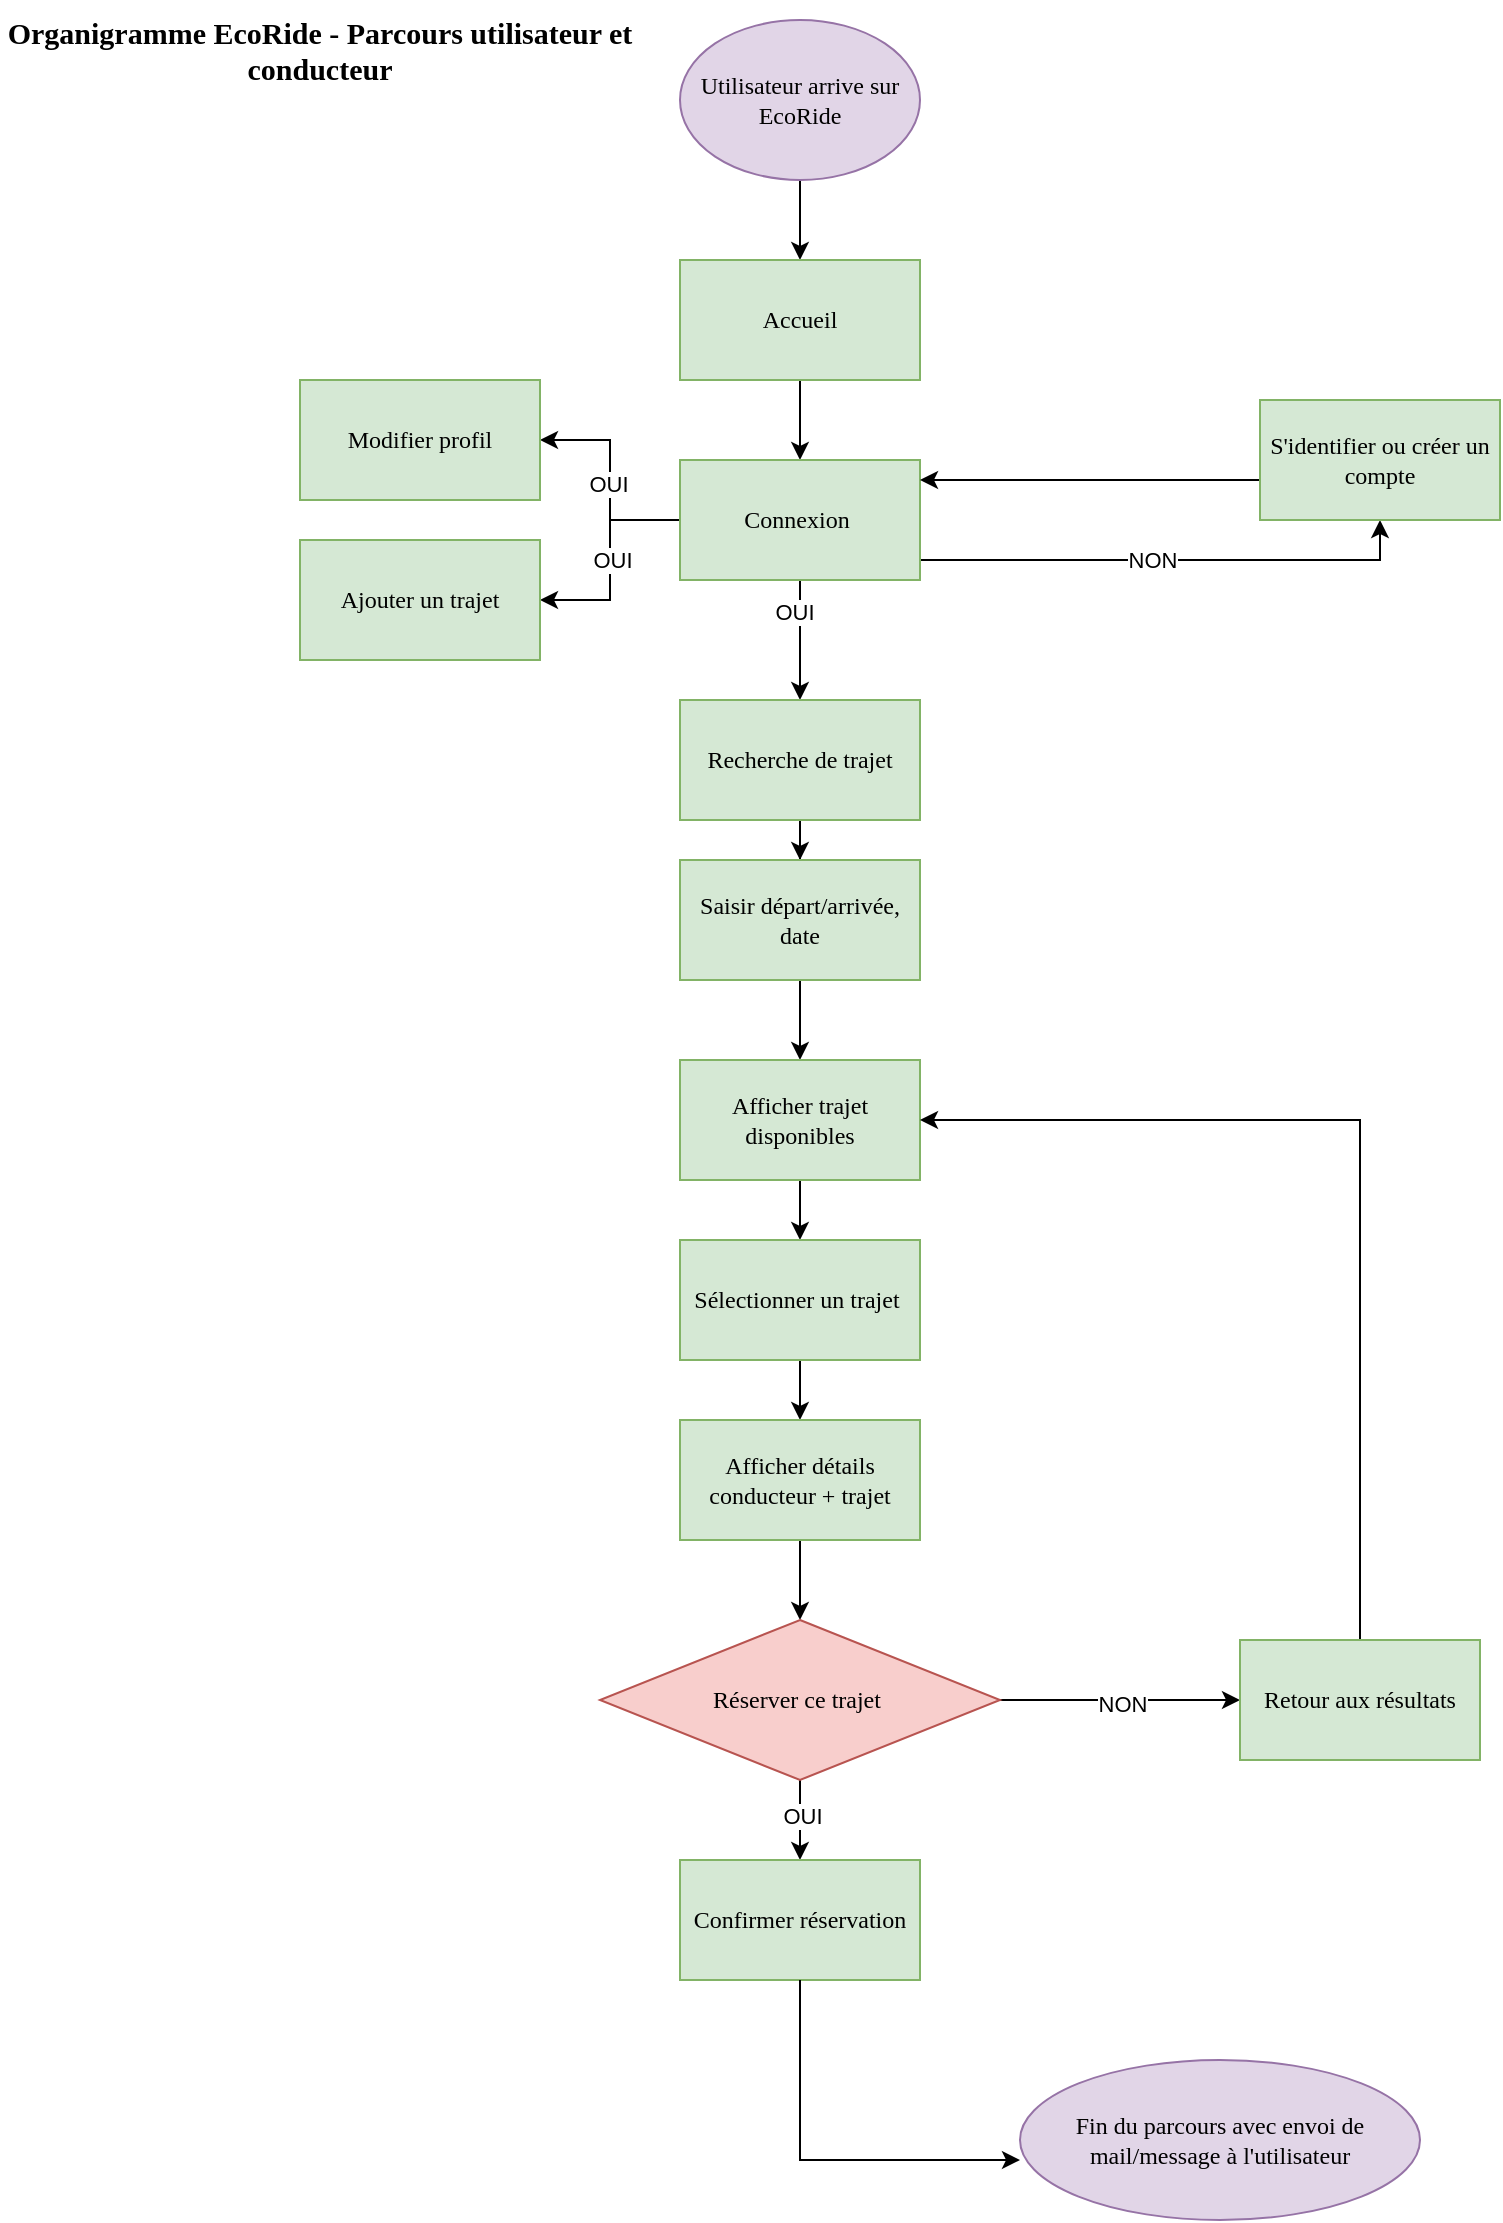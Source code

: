<mxfile version="28.1.0">
  <diagram name="Page-1" id="fb245K60vPVSkVotKrJi">
    <mxGraphModel dx="786" dy="451" grid="1" gridSize="10" guides="1" tooltips="1" connect="1" arrows="1" fold="1" page="1" pageScale="1" pageWidth="827" pageHeight="1169" math="0" shadow="0">
      <root>
        <mxCell id="0" />
        <mxCell id="1" parent="0" />
        <mxCell id="1nkeRKx5x595rjufG5Mj-3" value="" style="edgeStyle=orthogonalEdgeStyle;rounded=0;orthogonalLoop=1;jettySize=auto;html=1;" parent="1" source="1nkeRKx5x595rjufG5Mj-1" target="1nkeRKx5x595rjufG5Mj-2" edge="1">
          <mxGeometry relative="1" as="geometry" />
        </mxCell>
        <mxCell id="1nkeRKx5x595rjufG5Mj-1" value="&lt;font dir=&quot;auto&quot; style=&quot;vertical-align: inherit;&quot;&gt;&lt;font dir=&quot;auto&quot; style=&quot;vertical-align: inherit;&quot;&gt;Utilisateur arrive sur EcoRide&lt;/font&gt;&lt;/font&gt;" style="ellipse;whiteSpace=wrap;html=1;fillColor=#e1d5e7;strokeColor=#9673a6;fontFamily=Verdana;" parent="1" vertex="1">
          <mxGeometry x="340" y="20" width="120" height="80" as="geometry" />
        </mxCell>
        <mxCell id="1nkeRKx5x595rjufG5Mj-5" value="" style="edgeStyle=orthogonalEdgeStyle;rounded=0;orthogonalLoop=1;jettySize=auto;html=1;" parent="1" source="1nkeRKx5x595rjufG5Mj-2" target="1nkeRKx5x595rjufG5Mj-4" edge="1">
          <mxGeometry relative="1" as="geometry" />
        </mxCell>
        <mxCell id="1nkeRKx5x595rjufG5Mj-2" value="&lt;font dir=&quot;auto&quot; style=&quot;vertical-align: inherit;&quot;&gt;&lt;font dir=&quot;auto&quot; style=&quot;vertical-align: inherit;&quot;&gt;Accueil&lt;/font&gt;&lt;/font&gt;" style="rounded=0;whiteSpace=wrap;html=1;fillColor=#d5e8d4;strokeColor=#82b366;fontFamily=Comic Sans MS;" parent="1" vertex="1">
          <mxGeometry x="340" y="140" width="120" height="60" as="geometry" />
        </mxCell>
        <mxCell id="1nkeRKx5x595rjufG5Mj-7" value="" style="edgeStyle=orthogonalEdgeStyle;rounded=0;orthogonalLoop=1;jettySize=auto;html=1;" parent="1" source="1nkeRKx5x595rjufG5Mj-4" edge="1">
          <mxGeometry relative="1" as="geometry">
            <mxPoint x="400" y="360" as="targetPoint" />
          </mxGeometry>
        </mxCell>
        <mxCell id="1nkeRKx5x595rjufG5Mj-8" value="&lt;font style=&quot;vertical-align: inherit;&quot; dir=&quot;auto&quot;&gt;&lt;font style=&quot;vertical-align: inherit;&quot; dir=&quot;auto&quot;&gt;OUI&lt;/font&gt;&lt;/font&gt;" style="edgeLabel;html=1;align=center;verticalAlign=middle;resizable=0;points=[];" parent="1nkeRKx5x595rjufG5Mj-7" vertex="1" connectable="0">
          <mxGeometry x="-0.492" y="-3" relative="1" as="geometry">
            <mxPoint as="offset" />
          </mxGeometry>
        </mxCell>
        <mxCell id="1nkeRKx5x595rjufG5Mj-10" value="" style="edgeStyle=orthogonalEdgeStyle;rounded=0;orthogonalLoop=1;jettySize=auto;html=1;" parent="1" source="1nkeRKx5x595rjufG5Mj-4" target="1nkeRKx5x595rjufG5Mj-9" edge="1">
          <mxGeometry relative="1" as="geometry">
            <Array as="points">
              <mxPoint x="690" y="290" />
            </Array>
          </mxGeometry>
        </mxCell>
        <mxCell id="1nkeRKx5x595rjufG5Mj-11" value="&lt;font style=&quot;vertical-align: inherit;&quot; dir=&quot;auto&quot;&gt;&lt;font style=&quot;vertical-align: inherit;&quot; dir=&quot;auto&quot;&gt;NON&lt;/font&gt;&lt;/font&gt;" style="edgeLabel;html=1;align=center;verticalAlign=middle;resizable=0;points=[];" parent="1nkeRKx5x595rjufG5Mj-10" vertex="1" connectable="0">
          <mxGeometry x="-0.075" relative="1" as="geometry">
            <mxPoint as="offset" />
          </mxGeometry>
        </mxCell>
        <mxCell id="1nkeRKx5x595rjufG5Mj-44" value="" style="edgeStyle=orthogonalEdgeStyle;rounded=0;orthogonalLoop=1;jettySize=auto;html=1;" parent="1" source="1nkeRKx5x595rjufG5Mj-4" target="1nkeRKx5x595rjufG5Mj-43" edge="1">
          <mxGeometry relative="1" as="geometry">
            <Array as="points">
              <mxPoint x="305" y="270" />
              <mxPoint x="305" y="230" />
            </Array>
          </mxGeometry>
        </mxCell>
        <mxCell id="1nkeRKx5x595rjufG5Mj-45" value="OUI" style="edgeLabel;html=1;align=center;verticalAlign=middle;resizable=0;points=[];" parent="1nkeRKx5x595rjufG5Mj-44" vertex="1" connectable="0">
          <mxGeometry x="-0.025" y="1" relative="1" as="geometry">
            <mxPoint as="offset" />
          </mxGeometry>
        </mxCell>
        <mxCell id="1nkeRKx5x595rjufG5Mj-48" value="" style="edgeStyle=orthogonalEdgeStyle;rounded=0;orthogonalLoop=1;jettySize=auto;html=1;" parent="1" source="1nkeRKx5x595rjufG5Mj-4" target="1nkeRKx5x595rjufG5Mj-47" edge="1">
          <mxGeometry relative="1" as="geometry" />
        </mxCell>
        <mxCell id="1nkeRKx5x595rjufG5Mj-49" value="OUI" style="edgeLabel;html=1;align=center;verticalAlign=middle;resizable=0;points=[];" parent="1nkeRKx5x595rjufG5Mj-48" vertex="1" connectable="0">
          <mxGeometry x="-0.012" y="1" relative="1" as="geometry">
            <mxPoint as="offset" />
          </mxGeometry>
        </mxCell>
        <mxCell id="1nkeRKx5x595rjufG5Mj-4" value="&lt;font dir=&quot;auto&quot; style=&quot;vertical-align: inherit;&quot;&gt;&lt;font dir=&quot;auto&quot; style=&quot;vertical-align: inherit;&quot;&gt;&lt;font dir=&quot;auto&quot; style=&quot;vertical-align: inherit;&quot;&gt;&lt;font dir=&quot;auto&quot; style=&quot;vertical-align: inherit;&quot;&gt;Connexion&amp;nbsp;&lt;/font&gt;&lt;/font&gt;&lt;/font&gt;&lt;/font&gt;" style="rounded=0;whiteSpace=wrap;html=1;fillColor=#d5e8d4;strokeColor=#82b366;fontFamily=Comic Sans MS;" parent="1" vertex="1">
          <mxGeometry x="340" y="240" width="120" height="60" as="geometry" />
        </mxCell>
        <mxCell id="1nkeRKx5x595rjufG5Mj-17" value="" style="edgeStyle=orthogonalEdgeStyle;rounded=0;orthogonalLoop=1;jettySize=auto;html=1;" parent="1" edge="1">
          <mxGeometry relative="1" as="geometry">
            <mxPoint x="630" y="260.0" as="sourcePoint" />
            <mxPoint x="460" y="250" as="targetPoint" />
            <Array as="points">
              <mxPoint x="630" y="250" />
            </Array>
          </mxGeometry>
        </mxCell>
        <mxCell id="1nkeRKx5x595rjufG5Mj-9" value="&lt;font dir=&quot;auto&quot; style=&quot;vertical-align: inherit;&quot;&gt;&lt;font dir=&quot;auto&quot; style=&quot;vertical-align: inherit;&quot;&gt;&lt;font dir=&quot;auto&quot; style=&quot;vertical-align: inherit;&quot;&gt;&lt;font dir=&quot;auto&quot; style=&quot;vertical-align: inherit;&quot;&gt;S&#39;identifier ou créer un compte&lt;/font&gt;&lt;/font&gt;&lt;/font&gt;&lt;/font&gt;" style="rounded=0;whiteSpace=wrap;html=1;fillColor=#d5e8d4;strokeColor=#82b366;fontFamily=Comic Sans MS;" parent="1" vertex="1">
          <mxGeometry x="630" y="210" width="120" height="60" as="geometry" />
        </mxCell>
        <mxCell id="1nkeRKx5x595rjufG5Mj-14" value="" style="edgeStyle=orthogonalEdgeStyle;rounded=0;orthogonalLoop=1;jettySize=auto;html=1;" parent="1" source="1nkeRKx5x595rjufG5Mj-12" target="1nkeRKx5x595rjufG5Mj-13" edge="1">
          <mxGeometry relative="1" as="geometry" />
        </mxCell>
        <mxCell id="1nkeRKx5x595rjufG5Mj-12" value="&lt;font dir=&quot;auto&quot; style=&quot;vertical-align: inherit;&quot;&gt;&lt;font dir=&quot;auto&quot; style=&quot;vertical-align: inherit;&quot;&gt;Recherche de trajet&lt;/font&gt;&lt;/font&gt;" style="rounded=0;whiteSpace=wrap;html=1;fillColor=#d5e8d4;strokeColor=#82b366;fontFamily=Comic Sans MS;" parent="1" vertex="1">
          <mxGeometry x="340" y="360" width="120" height="60" as="geometry" />
        </mxCell>
        <mxCell id="1nkeRKx5x595rjufG5Mj-24" value="" style="edgeStyle=orthogonalEdgeStyle;rounded=0;orthogonalLoop=1;jettySize=auto;html=1;" parent="1" source="1nkeRKx5x595rjufG5Mj-13" target="1nkeRKx5x595rjufG5Mj-19" edge="1">
          <mxGeometry relative="1" as="geometry" />
        </mxCell>
        <mxCell id="1nkeRKx5x595rjufG5Mj-13" value="&lt;font dir=&quot;auto&quot; style=&quot;vertical-align: inherit;&quot;&gt;&lt;font dir=&quot;auto&quot; style=&quot;vertical-align: inherit;&quot;&gt;&lt;font dir=&quot;auto&quot; style=&quot;vertical-align: inherit;&quot;&gt;&lt;font dir=&quot;auto&quot; style=&quot;vertical-align: inherit;&quot;&gt;Saisir départ/arrivée, date&lt;/font&gt;&lt;/font&gt;&lt;/font&gt;&lt;/font&gt;" style="rounded=0;whiteSpace=wrap;html=1;fillColor=#d5e8d4;strokeColor=#82b366;fontFamily=Comic Sans MS;" parent="1" vertex="1">
          <mxGeometry x="340" y="440" width="120" height="60" as="geometry" />
        </mxCell>
        <mxCell id="1nkeRKx5x595rjufG5Mj-26" value="" style="edgeStyle=orthogonalEdgeStyle;rounded=0;orthogonalLoop=1;jettySize=auto;html=1;" parent="1" source="1nkeRKx5x595rjufG5Mj-19" target="1nkeRKx5x595rjufG5Mj-25" edge="1">
          <mxGeometry relative="1" as="geometry" />
        </mxCell>
        <mxCell id="1nkeRKx5x595rjufG5Mj-19" value="Afficher trajet disponibles" style="rounded=0;whiteSpace=wrap;html=1;fillColor=#d5e8d4;strokeColor=#82b366;fontFamily=Comic Sans MS;" parent="1" vertex="1">
          <mxGeometry x="340" y="540" width="120" height="60" as="geometry" />
        </mxCell>
        <mxCell id="1nkeRKx5x595rjufG5Mj-28" value="" style="edgeStyle=orthogonalEdgeStyle;rounded=0;orthogonalLoop=1;jettySize=auto;html=1;" parent="1" source="1nkeRKx5x595rjufG5Mj-25" target="1nkeRKx5x595rjufG5Mj-27" edge="1">
          <mxGeometry relative="1" as="geometry" />
        </mxCell>
        <mxCell id="1nkeRKx5x595rjufG5Mj-25" value="Sélectionner un trajet&amp;nbsp;" style="rounded=0;whiteSpace=wrap;html=1;fillColor=#d5e8d4;strokeColor=#82b366;fontFamily=Comic Sans MS;" parent="1" vertex="1">
          <mxGeometry x="340" y="630" width="120" height="60" as="geometry" />
        </mxCell>
        <mxCell id="1nkeRKx5x595rjufG5Mj-30" value="" style="edgeStyle=orthogonalEdgeStyle;rounded=0;orthogonalLoop=1;jettySize=auto;html=1;" parent="1" source="1nkeRKx5x595rjufG5Mj-27" target="1nkeRKx5x595rjufG5Mj-29" edge="1">
          <mxGeometry relative="1" as="geometry" />
        </mxCell>
        <mxCell id="1nkeRKx5x595rjufG5Mj-27" value="Afficher détails conducteur + trajet" style="rounded=0;whiteSpace=wrap;html=1;fillColor=#d5e8d4;strokeColor=#82b366;fontFamily=Comic Sans MS;" parent="1" vertex="1">
          <mxGeometry x="340" y="720" width="120" height="60" as="geometry" />
        </mxCell>
        <mxCell id="1nkeRKx5x595rjufG5Mj-32" value="" style="edgeStyle=orthogonalEdgeStyle;rounded=0;orthogonalLoop=1;jettySize=auto;html=1;" parent="1" source="1nkeRKx5x595rjufG5Mj-29" target="1nkeRKx5x595rjufG5Mj-31" edge="1">
          <mxGeometry relative="1" as="geometry" />
        </mxCell>
        <mxCell id="1nkeRKx5x595rjufG5Mj-33" value="NON" style="edgeLabel;html=1;align=center;verticalAlign=middle;resizable=0;points=[];" parent="1nkeRKx5x595rjufG5Mj-32" vertex="1" connectable="0">
          <mxGeometry x="0.017" y="-2" relative="1" as="geometry">
            <mxPoint as="offset" />
          </mxGeometry>
        </mxCell>
        <mxCell id="1nkeRKx5x595rjufG5Mj-37" value="" style="edgeStyle=orthogonalEdgeStyle;rounded=0;orthogonalLoop=1;jettySize=auto;html=1;" parent="1" source="1nkeRKx5x595rjufG5Mj-29" target="1nkeRKx5x595rjufG5Mj-36" edge="1">
          <mxGeometry relative="1" as="geometry" />
        </mxCell>
        <mxCell id="1nkeRKx5x595rjufG5Mj-38" value="OUI" style="edgeLabel;html=1;align=center;verticalAlign=middle;resizable=0;points=[];" parent="1nkeRKx5x595rjufG5Mj-37" vertex="1" connectable="0">
          <mxGeometry x="-0.1" y="1" relative="1" as="geometry">
            <mxPoint as="offset" />
          </mxGeometry>
        </mxCell>
        <mxCell id="1nkeRKx5x595rjufG5Mj-29" value="Réserver ce trajet&amp;nbsp;" style="rhombus;whiteSpace=wrap;html=1;fillColor=#f8cecc;strokeColor=#b85450;fontFamily=Tahoma;" parent="1" vertex="1">
          <mxGeometry x="300" y="820" width="200" height="80" as="geometry" />
        </mxCell>
        <mxCell id="1nkeRKx5x595rjufG5Mj-35" style="edgeStyle=orthogonalEdgeStyle;rounded=0;orthogonalLoop=1;jettySize=auto;html=1;exitX=0.5;exitY=0;exitDx=0;exitDy=0;entryX=1;entryY=0.5;entryDx=0;entryDy=0;" parent="1" source="1nkeRKx5x595rjufG5Mj-31" target="1nkeRKx5x595rjufG5Mj-19" edge="1">
          <mxGeometry relative="1" as="geometry" />
        </mxCell>
        <mxCell id="1nkeRKx5x595rjufG5Mj-31" value="Retour aux résultats" style="whiteSpace=wrap;html=1;fillColor=#d5e8d4;strokeColor=#82b366;fontFamily=Comic Sans MS;" parent="1" vertex="1">
          <mxGeometry x="620" y="830" width="120" height="60" as="geometry" />
        </mxCell>
        <mxCell id="1nkeRKx5x595rjufG5Mj-36" value="Confirmer réservation" style="rounded=0;whiteSpace=wrap;html=1;fillColor=#d5e8d4;strokeColor=#82b366;fontFamily=Comic Sans MS;" parent="1" vertex="1">
          <mxGeometry x="340" y="940" width="120" height="60" as="geometry" />
        </mxCell>
        <mxCell id="1nkeRKx5x595rjufG5Mj-39" value="Fin du parcours avec envoi de mail/message à l&#39;utilisateur" style="ellipse;whiteSpace=wrap;html=1;fillColor=#e1d5e7;strokeColor=#9673a6;fontFamily=Verdana;" parent="1" vertex="1">
          <mxGeometry x="510" y="1040" width="200" height="80" as="geometry" />
        </mxCell>
        <mxCell id="1nkeRKx5x595rjufG5Mj-40" style="edgeStyle=orthogonalEdgeStyle;rounded=0;orthogonalLoop=1;jettySize=auto;html=1;entryX=0;entryY=0.625;entryDx=0;entryDy=0;entryPerimeter=0;" parent="1" source="1nkeRKx5x595rjufG5Mj-36" target="1nkeRKx5x595rjufG5Mj-39" edge="1">
          <mxGeometry relative="1" as="geometry">
            <Array as="points">
              <mxPoint x="400" y="1090" />
            </Array>
          </mxGeometry>
        </mxCell>
        <mxCell id="1nkeRKx5x595rjufG5Mj-43" value="&lt;font dir=&quot;auto&quot; style=&quot;vertical-align: inherit;&quot;&gt;&lt;font dir=&quot;auto&quot; style=&quot;vertical-align: inherit;&quot;&gt;&lt;font dir=&quot;auto&quot; style=&quot;vertical-align: inherit;&quot;&gt;&lt;font dir=&quot;auto&quot; style=&quot;vertical-align: inherit;&quot;&gt;Modifier profil&lt;/font&gt;&lt;/font&gt;&lt;/font&gt;&lt;/font&gt;" style="rounded=0;whiteSpace=wrap;html=1;fillColor=#d5e8d4;strokeColor=#82b366;fontFamily=Comic Sans MS;" parent="1" vertex="1">
          <mxGeometry x="150" y="200" width="120" height="60" as="geometry" />
        </mxCell>
        <mxCell id="1nkeRKx5x595rjufG5Mj-47" value="&lt;font dir=&quot;auto&quot; style=&quot;vertical-align: inherit;&quot;&gt;&lt;font dir=&quot;auto&quot; style=&quot;vertical-align: inherit;&quot;&gt;&lt;font dir=&quot;auto&quot; style=&quot;vertical-align: inherit;&quot;&gt;&lt;font dir=&quot;auto&quot; style=&quot;vertical-align: inherit;&quot;&gt;Ajouter un trajet&lt;/font&gt;&lt;/font&gt;&lt;/font&gt;&lt;/font&gt;" style="rounded=0;whiteSpace=wrap;html=1;fillColor=#d5e8d4;strokeColor=#82b366;fontFamily=Comic Sans MS;" parent="1" vertex="1">
          <mxGeometry x="150" y="280" width="120" height="60" as="geometry" />
        </mxCell>
        <mxCell id="kDPJA2dit4Iy70rk-iQf-2" value="&lt;font dir=&quot;auto&quot; style=&quot;vertical-align: inherit;&quot;&gt;&lt;font dir=&quot;auto&quot; style=&quot;vertical-align: inherit;&quot;&gt;&lt;font dir=&quot;auto&quot; style=&quot;vertical-align: inherit;&quot;&gt;&lt;font dir=&quot;auto&quot; style=&quot;vertical-align: inherit;&quot;&gt;Organigramme EcoRide - Parcours utilisateur et conducteur&lt;/font&gt;&lt;/font&gt;&lt;/font&gt;&lt;/font&gt;" style="text;html=1;align=center;verticalAlign=middle;whiteSpace=wrap;rounded=0;fontFamily=Verdana;fontSize=15;fontStyle=1" vertex="1" parent="1">
          <mxGeometry y="10" width="320" height="50" as="geometry" />
        </mxCell>
      </root>
    </mxGraphModel>
  </diagram>
</mxfile>
